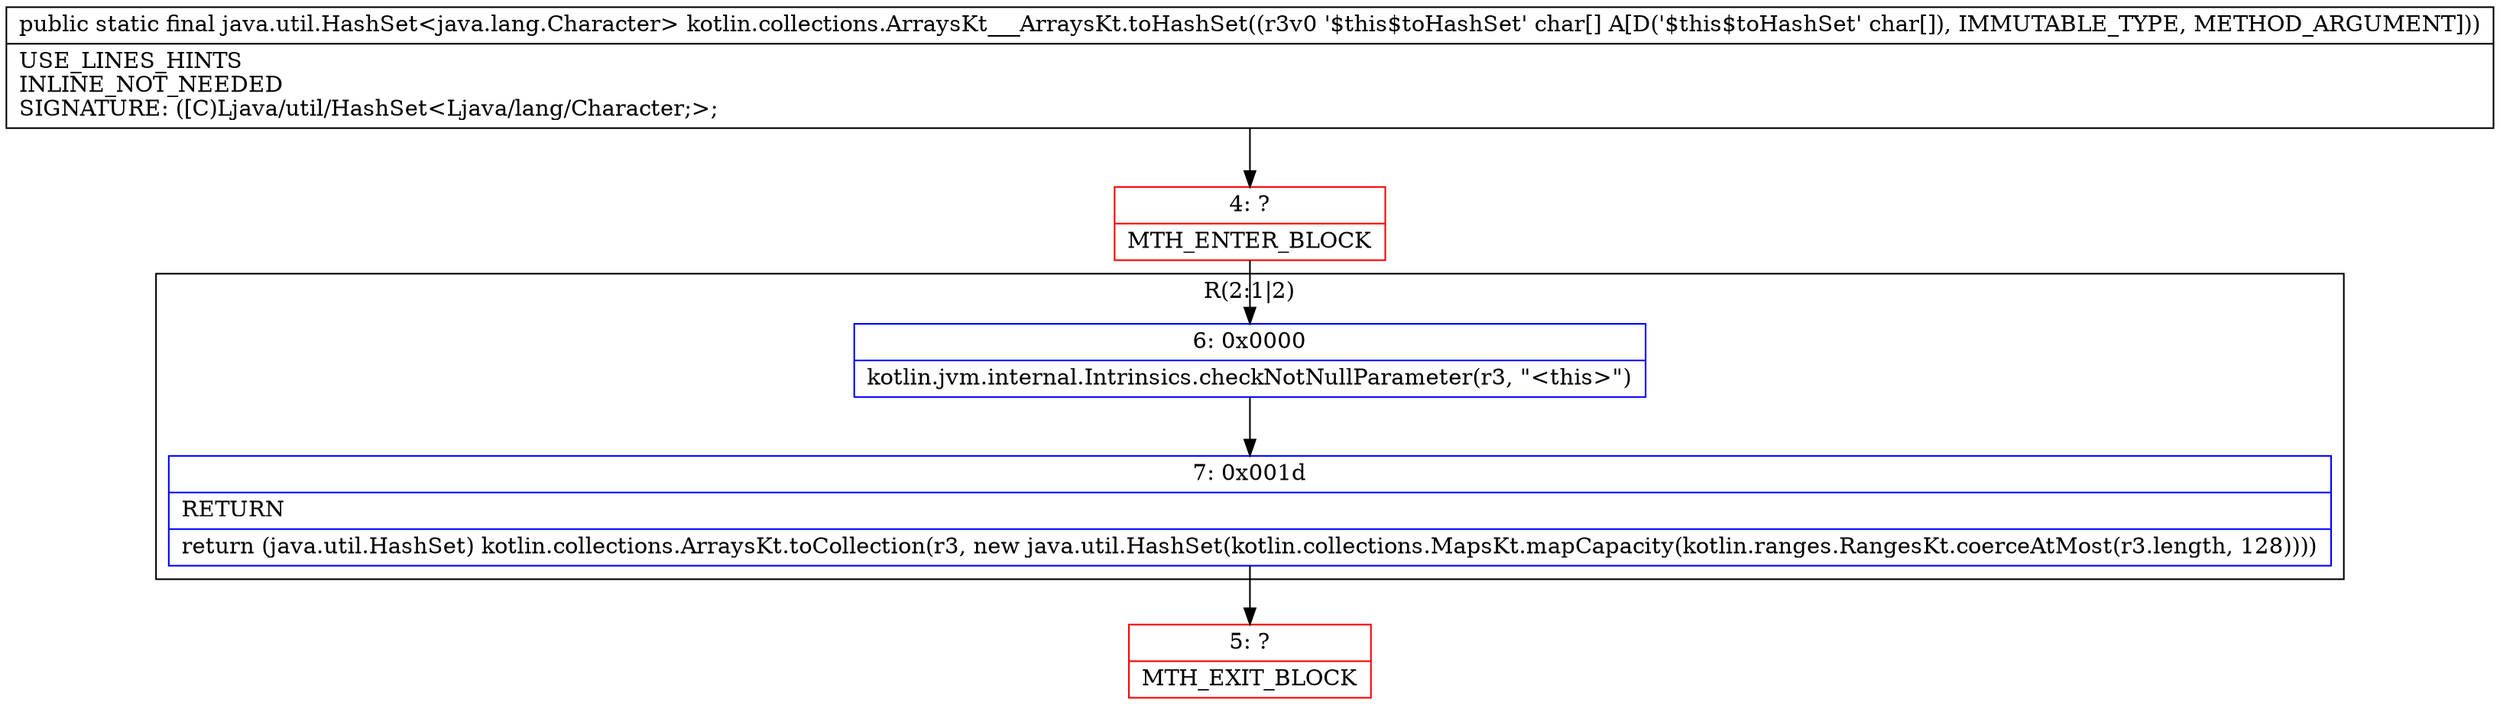 digraph "CFG forkotlin.collections.ArraysKt___ArraysKt.toHashSet([C)Ljava\/util\/HashSet;" {
subgraph cluster_Region_1334141803 {
label = "R(2:1|2)";
node [shape=record,color=blue];
Node_6 [shape=record,label="{6\:\ 0x0000|kotlin.jvm.internal.Intrinsics.checkNotNullParameter(r3, \"\<this\>\")\l}"];
Node_7 [shape=record,label="{7\:\ 0x001d|RETURN\l|return (java.util.HashSet) kotlin.collections.ArraysKt.toCollection(r3, new java.util.HashSet(kotlin.collections.MapsKt.mapCapacity(kotlin.ranges.RangesKt.coerceAtMost(r3.length, 128))))\l}"];
}
Node_4 [shape=record,color=red,label="{4\:\ ?|MTH_ENTER_BLOCK\l}"];
Node_5 [shape=record,color=red,label="{5\:\ ?|MTH_EXIT_BLOCK\l}"];
MethodNode[shape=record,label="{public static final java.util.HashSet\<java.lang.Character\> kotlin.collections.ArraysKt___ArraysKt.toHashSet((r3v0 '$this$toHashSet' char[] A[D('$this$toHashSet' char[]), IMMUTABLE_TYPE, METHOD_ARGUMENT]))  | USE_LINES_HINTS\lINLINE_NOT_NEEDED\lSIGNATURE: ([C)Ljava\/util\/HashSet\<Ljava\/lang\/Character;\>;\l}"];
MethodNode -> Node_4;Node_6 -> Node_7;
Node_7 -> Node_5;
Node_4 -> Node_6;
}

